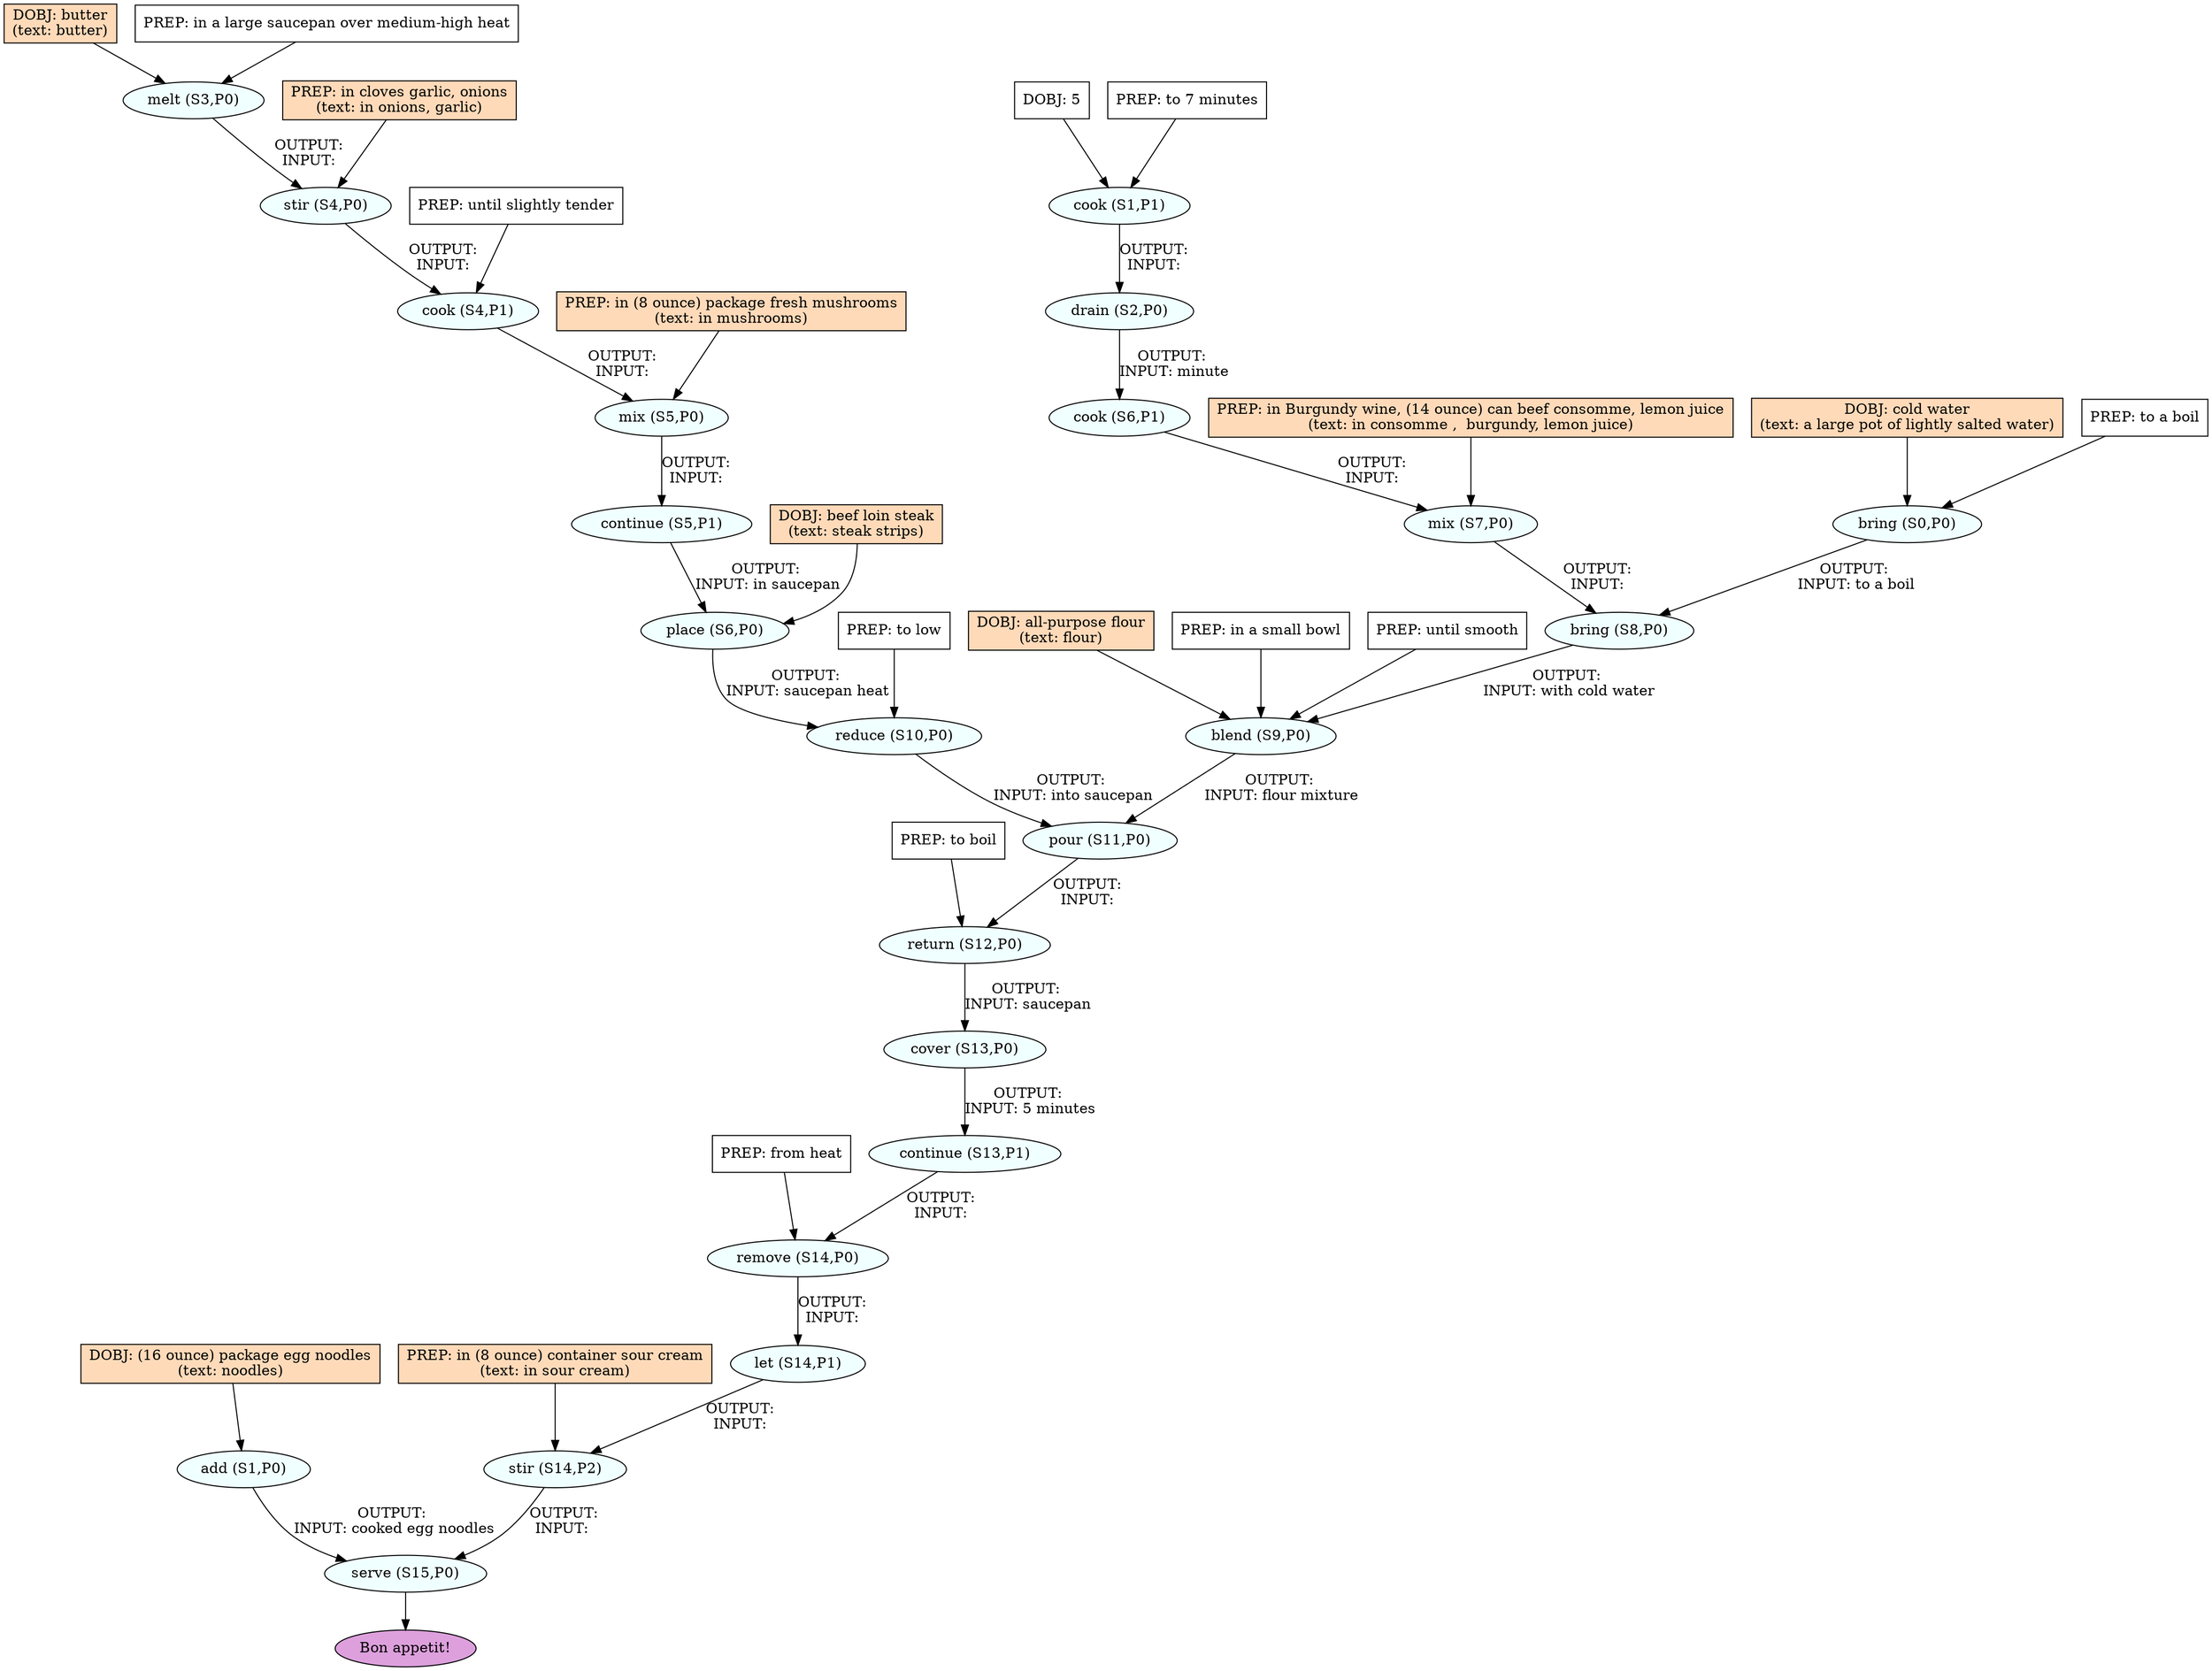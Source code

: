 digraph recipe {
E0[label="bring (S0,P0)", shape=oval, style=filled, fillcolor=azure]
E1[label="add (S1,P0)", shape=oval, style=filled, fillcolor=azure]
E2[label="cook (S1,P1)", shape=oval, style=filled, fillcolor=azure]
E3[label="drain (S2,P0)", shape=oval, style=filled, fillcolor=azure]
E4[label="melt (S3,P0)", shape=oval, style=filled, fillcolor=azure]
E5[label="stir (S4,P0)", shape=oval, style=filled, fillcolor=azure]
E6[label="cook (S4,P1)", shape=oval, style=filled, fillcolor=azure]
E7[label="mix (S5,P0)", shape=oval, style=filled, fillcolor=azure]
E8[label="continue (S5,P1)", shape=oval, style=filled, fillcolor=azure]
E9[label="place (S6,P0)", shape=oval, style=filled, fillcolor=azure]
E10[label="cook (S6,P1)", shape=oval, style=filled, fillcolor=azure]
E11[label="mix (S7,P0)", shape=oval, style=filled, fillcolor=azure]
E12[label="bring (S8,P0)", shape=oval, style=filled, fillcolor=azure]
E13[label="blend (S9,P0)", shape=oval, style=filled, fillcolor=azure]
E14[label="reduce (S10,P0)", shape=oval, style=filled, fillcolor=azure]
E15[label="pour (S11,P0)", shape=oval, style=filled, fillcolor=azure]
E16[label="return (S12,P0)", shape=oval, style=filled, fillcolor=azure]
E17[label="cover (S13,P0)", shape=oval, style=filled, fillcolor=azure]
E18[label="continue (S13,P1)", shape=oval, style=filled, fillcolor=azure]
E19[label="remove (S14,P0)", shape=oval, style=filled, fillcolor=azure]
E20[label="let (S14,P1)", shape=oval, style=filled, fillcolor=azure]
E21[label="stir (S14,P2)", shape=oval, style=filled, fillcolor=azure]
E22[label="serve (S15,P0)", shape=oval, style=filled, fillcolor=azure]
D0[label="DOBJ: cold water
(text: a large pot of lightly salted water)", shape=box, style=filled, fillcolor=peachpuff]
D0 -> E0
P0_0[label="PREP: to a boil", shape=box, style=filled, fillcolor=white]
P0_0 -> E0
D2[label="DOBJ: 5", shape=box, style=filled, fillcolor=white]
D2 -> E2
P2_0[label="PREP: to 7 minutes", shape=box, style=filled, fillcolor=white]
P2_0 -> E2
D1[label="DOBJ: (16 ounce) package egg noodles
(text: noodles)", shape=box, style=filled, fillcolor=peachpuff]
D1 -> E1
D4[label="DOBJ: butter
(text: butter)", shape=box, style=filled, fillcolor=peachpuff]
D4 -> E4
P4_0[label="PREP: in a large saucepan over medium-high heat", shape=box, style=filled, fillcolor=white]
P4_0 -> E4
E2 -> E3 [label="OUTPUT: 
INPUT: "]
E4 -> E5 [label="OUTPUT: 
INPUT: "]
P5_0_ing[label="PREP: in cloves garlic, onions
(text: in onions, garlic)", shape=box, style=filled, fillcolor=peachpuff]
P5_0_ing -> E5
E5 -> E6 [label="OUTPUT: 
INPUT: "]
P6_0_0[label="PREP: until slightly tender", shape=box, style=filled, fillcolor=white]
P6_0_0 -> E6
E6 -> E7 [label="OUTPUT: 
INPUT: "]
P7_0_ing[label="PREP: in (8 ounce) package fresh mushrooms
(text: in mushrooms)", shape=box, style=filled, fillcolor=peachpuff]
P7_0_ing -> E7
E7 -> E8 [label="OUTPUT: 
INPUT: "]
D9_ing[label="DOBJ: beef loin steak
(text: steak strips)", shape=box, style=filled, fillcolor=peachpuff]
D9_ing -> E9
E8 -> E9 [label="OUTPUT: 
INPUT: in saucepan"]
E3 -> E10 [label="OUTPUT: 
INPUT: minute"]
E10 -> E11 [label="OUTPUT: 
INPUT: "]
P11_0_ing[label="PREP: in Burgundy wine, (14 ounce) can beef consomme, lemon juice
(text: in consomme ,  burgundy, lemon juice)", shape=box, style=filled, fillcolor=peachpuff]
P11_0_ing -> E11
E11 -> E12 [label="OUTPUT: 
INPUT: "]
E0 -> E12 [label="OUTPUT: 
INPUT: to a boil"]
D13_ing[label="DOBJ: all-purpose flour
(text: flour)", shape=box, style=filled, fillcolor=peachpuff]
D13_ing -> E13
P13_0_0[label="PREP: in a small bowl", shape=box, style=filled, fillcolor=white]
P13_0_0 -> E13
E12 -> E13 [label="OUTPUT: 
INPUT: with cold water"]
P13_2_0[label="PREP: until smooth", shape=box, style=filled, fillcolor=white]
P13_2_0 -> E13
E9 -> E14 [label="OUTPUT: 
INPUT: saucepan heat"]
P14_0_0[label="PREP: to low", shape=box, style=filled, fillcolor=white]
P14_0_0 -> E14
E13 -> E15 [label="OUTPUT: 
INPUT: flour mixture"]
E14 -> E15 [label="OUTPUT: 
INPUT: into saucepan"]
E15 -> E16 [label="OUTPUT: 
INPUT: "]
P16_0_0[label="PREP: to boil", shape=box, style=filled, fillcolor=white]
P16_0_0 -> E16
E16 -> E17 [label="OUTPUT: 
INPUT: saucepan"]
E17 -> E18 [label="OUTPUT: 
INPUT: 5 minutes"]
E18 -> E19 [label="OUTPUT: 
INPUT: "]
P19_0_0[label="PREP: from heat", shape=box, style=filled, fillcolor=white]
P19_0_0 -> E19
E19 -> E20 [label="OUTPUT: 
INPUT: "]
E20 -> E21 [label="OUTPUT: 
INPUT: "]
P21_0_ing[label="PREP: in (8 ounce) container sour cream
(text: in sour cream)", shape=box, style=filled, fillcolor=peachpuff]
P21_0_ing -> E21
E1 -> E22 [label="OUTPUT: 
INPUT: cooked egg noodles"]
E21 -> E22 [label="OUTPUT: 
INPUT:  "]
EOR[label="Bon appetit!", shape=oval, style=filled, fillcolor=plum]
E22 -> EOR
}
